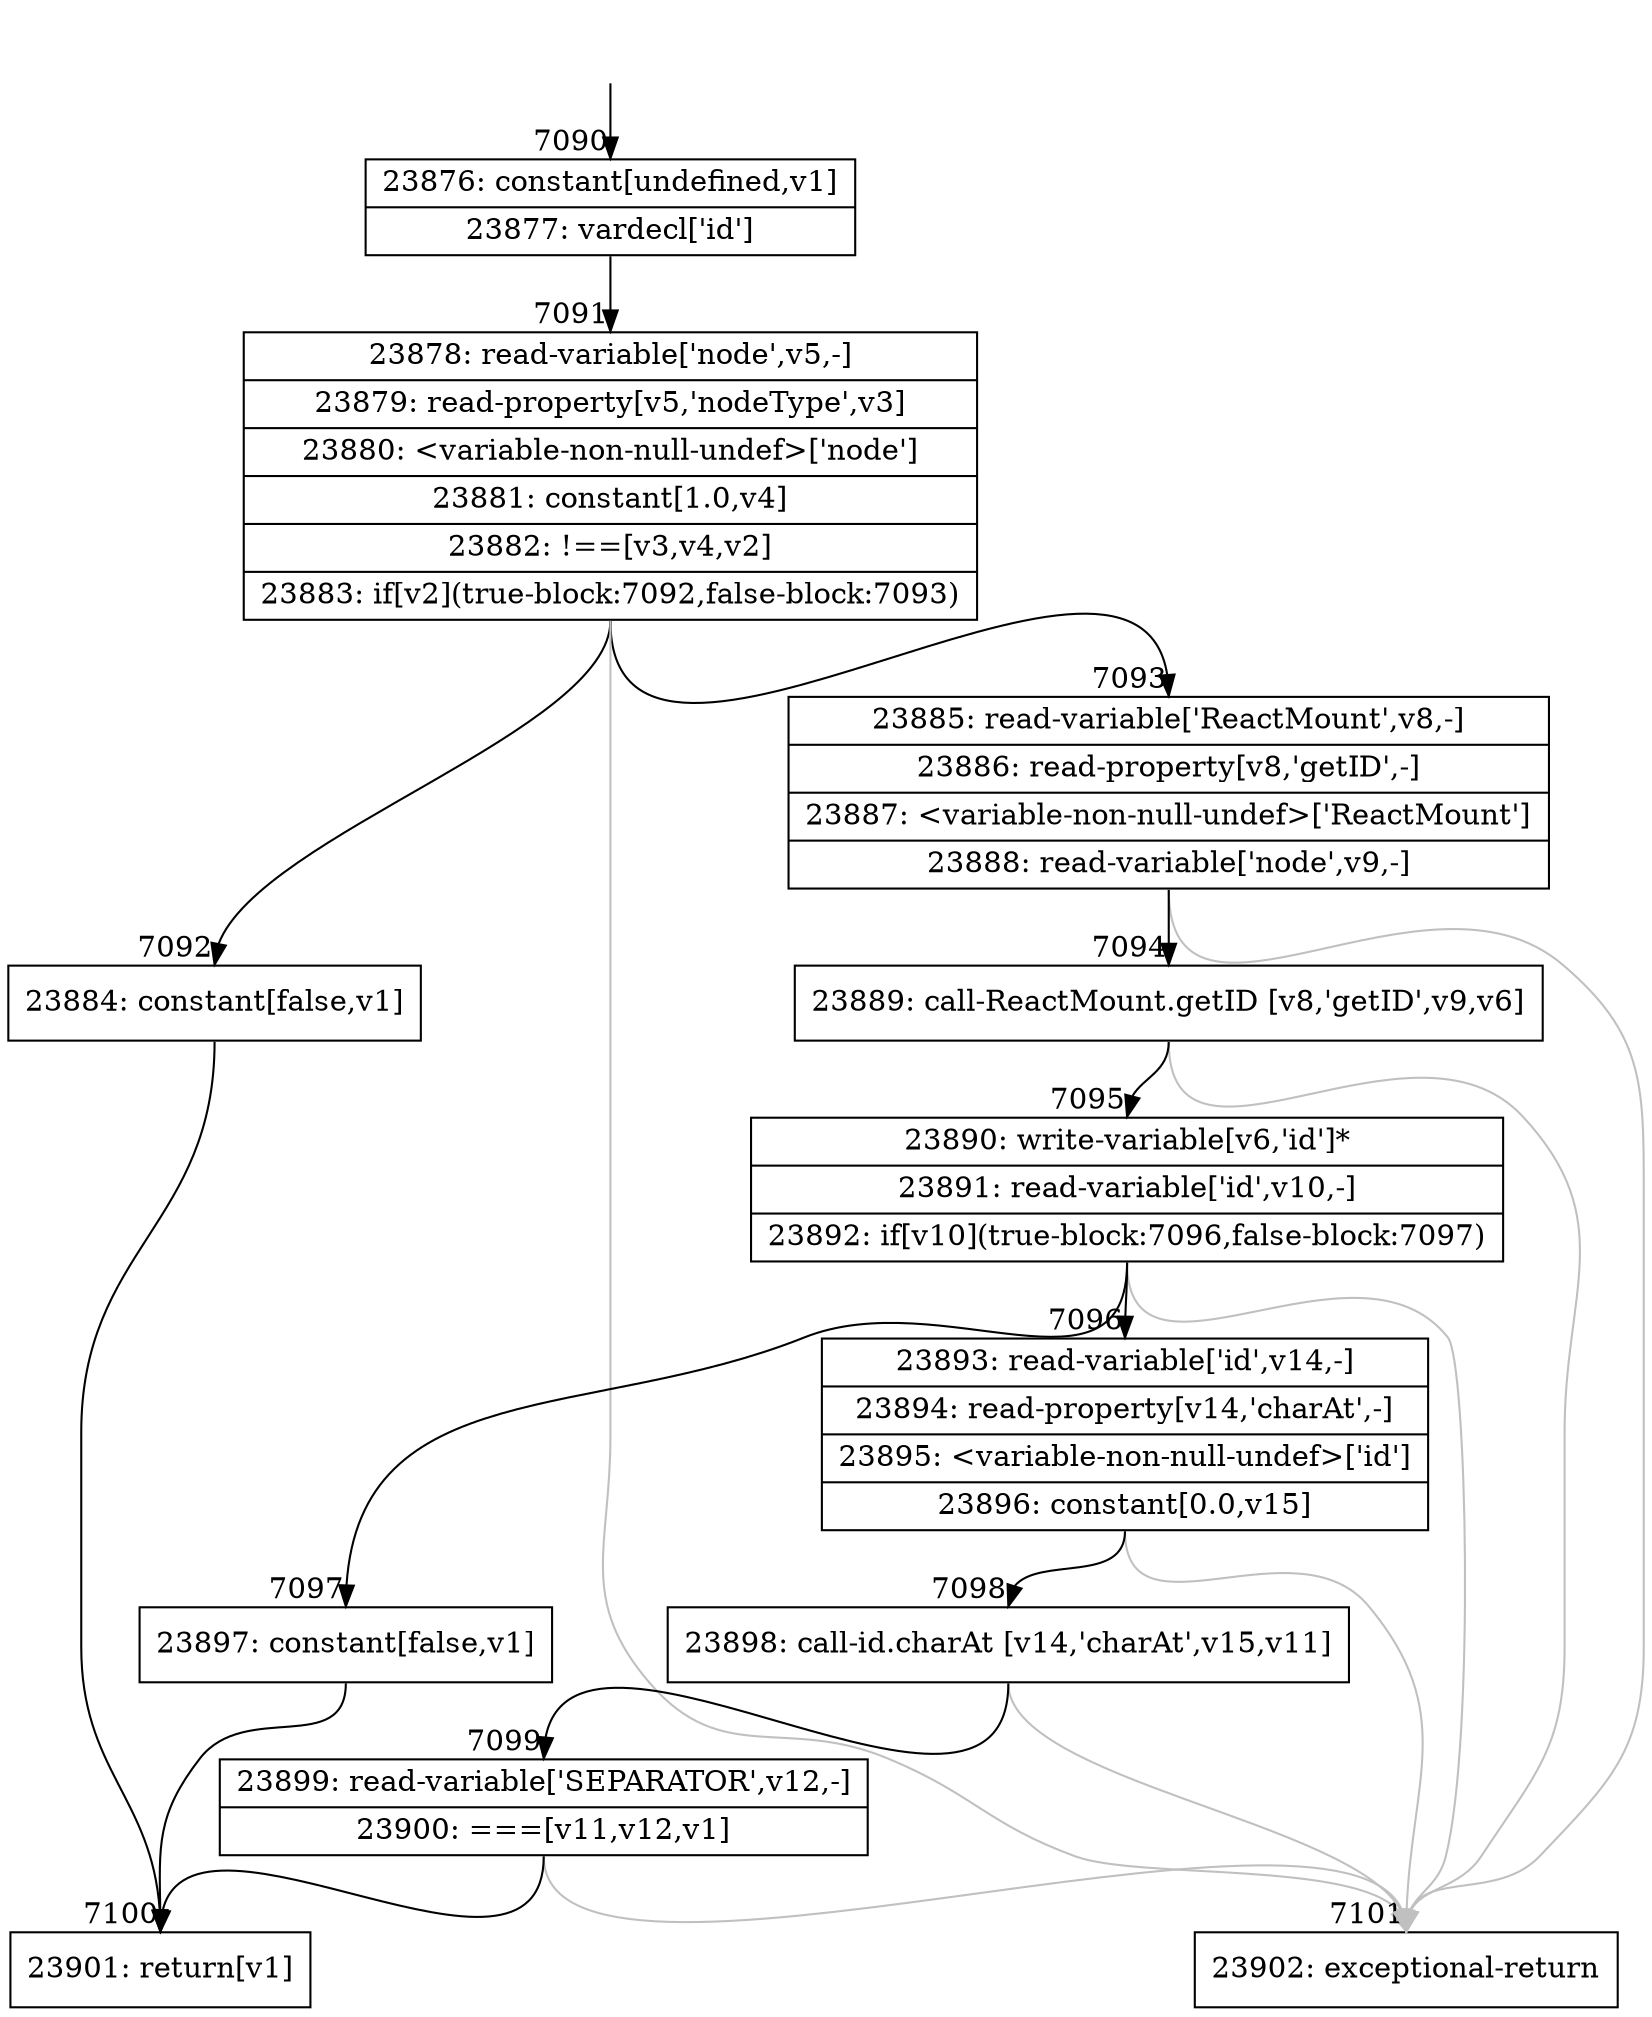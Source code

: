 digraph {
rankdir="TD"
BB_entry493[shape=none,label=""];
BB_entry493 -> BB7090 [tailport=s, headport=n, headlabel="    7090"]
BB7090 [shape=record label="{23876: constant[undefined,v1]|23877: vardecl['id']}" ] 
BB7090 -> BB7091 [tailport=s, headport=n, headlabel="      7091"]
BB7091 [shape=record label="{23878: read-variable['node',v5,-]|23879: read-property[v5,'nodeType',v3]|23880: \<variable-non-null-undef\>['node']|23881: constant[1.0,v4]|23882: !==[v3,v4,v2]|23883: if[v2](true-block:7092,false-block:7093)}" ] 
BB7091 -> BB7092 [tailport=s, headport=n, headlabel="      7092"]
BB7091 -> BB7093 [tailport=s, headport=n, headlabel="      7093"]
BB7091 -> BB7101 [tailport=s, headport=n, color=gray, headlabel="      7101"]
BB7092 [shape=record label="{23884: constant[false,v1]}" ] 
BB7092 -> BB7100 [tailport=s, headport=n, headlabel="      7100"]
BB7093 [shape=record label="{23885: read-variable['ReactMount',v8,-]|23886: read-property[v8,'getID',-]|23887: \<variable-non-null-undef\>['ReactMount']|23888: read-variable['node',v9,-]}" ] 
BB7093 -> BB7094 [tailport=s, headport=n, headlabel="      7094"]
BB7093 -> BB7101 [tailport=s, headport=n, color=gray]
BB7094 [shape=record label="{23889: call-ReactMount.getID [v8,'getID',v9,v6]}" ] 
BB7094 -> BB7095 [tailport=s, headport=n, headlabel="      7095"]
BB7094 -> BB7101 [tailport=s, headport=n, color=gray]
BB7095 [shape=record label="{23890: write-variable[v6,'id']*|23891: read-variable['id',v10,-]|23892: if[v10](true-block:7096,false-block:7097)}" ] 
BB7095 -> BB7096 [tailport=s, headport=n, headlabel="      7096"]
BB7095 -> BB7097 [tailport=s, headport=n, headlabel="      7097"]
BB7095 -> BB7101 [tailport=s, headport=n, color=gray]
BB7096 [shape=record label="{23893: read-variable['id',v14,-]|23894: read-property[v14,'charAt',-]|23895: \<variable-non-null-undef\>['id']|23896: constant[0.0,v15]}" ] 
BB7096 -> BB7098 [tailport=s, headport=n, headlabel="      7098"]
BB7096 -> BB7101 [tailport=s, headport=n, color=gray]
BB7097 [shape=record label="{23897: constant[false,v1]}" ] 
BB7097 -> BB7100 [tailport=s, headport=n]
BB7098 [shape=record label="{23898: call-id.charAt [v14,'charAt',v15,v11]}" ] 
BB7098 -> BB7099 [tailport=s, headport=n, headlabel="      7099"]
BB7098 -> BB7101 [tailport=s, headport=n, color=gray]
BB7099 [shape=record label="{23899: read-variable['SEPARATOR',v12,-]|23900: ===[v11,v12,v1]}" ] 
BB7099 -> BB7100 [tailport=s, headport=n]
BB7099 -> BB7101 [tailport=s, headport=n, color=gray]
BB7100 [shape=record label="{23901: return[v1]}" ] 
BB7101 [shape=record label="{23902: exceptional-return}" ] 
//#$~ 12446
}
